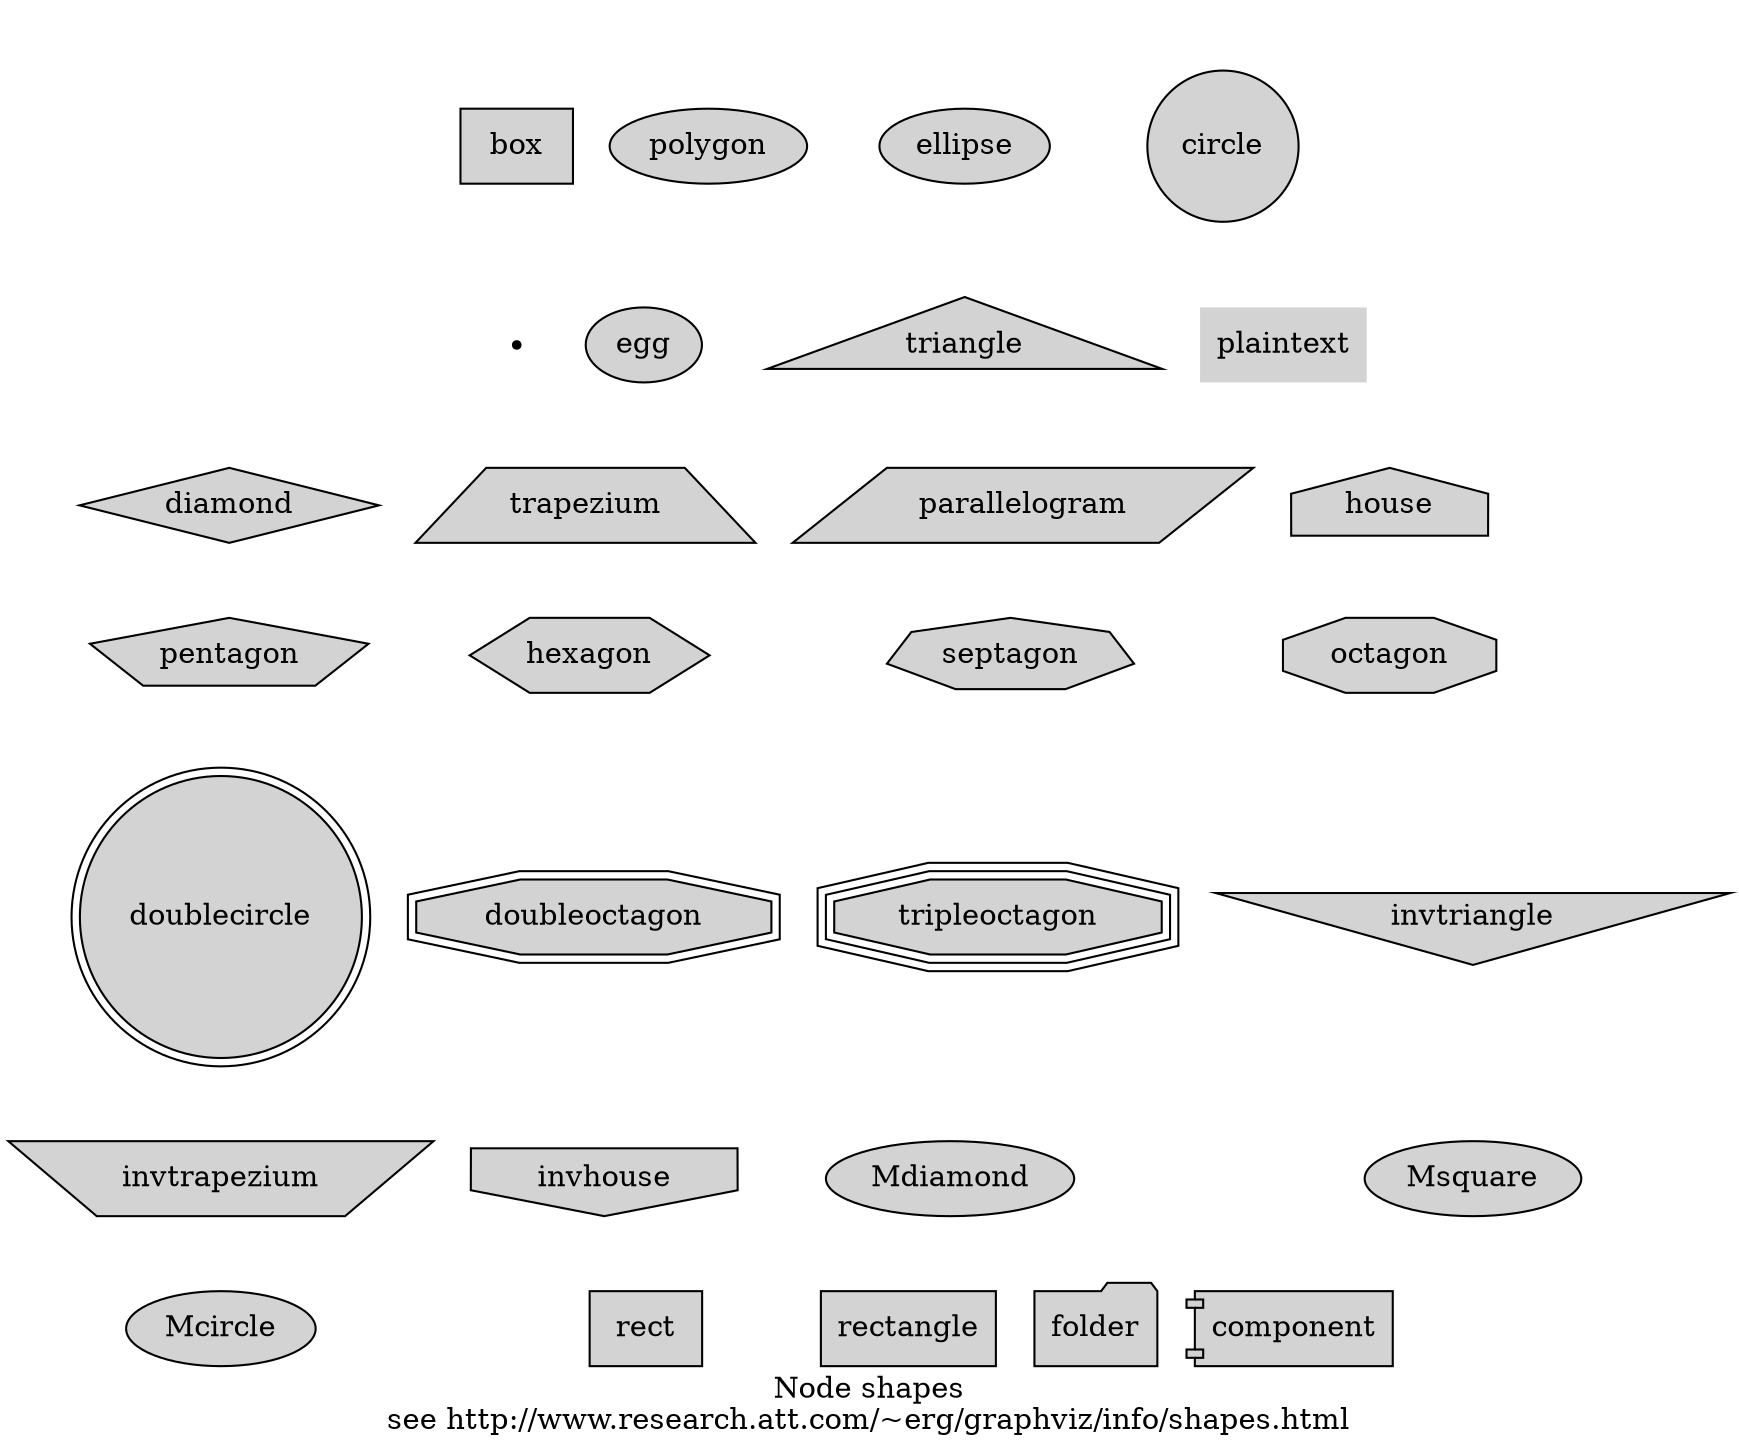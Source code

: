 digraph test {

 graph [label="Node shapes\nsee http://www.research.att.com/~erg/graphviz/info/shapes.html"];
 node [style=filled];
 edge [style=invis,dir=none];

 { graph [rank=same];
	box [shape=box];
	ellipse [shape=ellipse];
	circle [shape=circle];
	box -> ellipse;
	ellipse -> circle;
	};
 { graph [rank=same];
	point [shape=point];
	triangle [shape=triangle];
	plaintext [shape=plaintext];
	point -> triangle;
	triangle -> plaintext;
	};
  { graph [rank=same];
	diamond [shape=diamond];
	trapezium [shape=trapezium];
	parallelogram [shape=parallelogram];
	house [shape=house];
	diamond -> trapezium;
	trapezium -> parallelogram;
	parallelogram -> house;
	};
  { graph [rank=same];
	pentagon [shape=pentagon];
	hexagon [shape=hexagon];
	septagon [shape=septagon];
	octagon [shape=octagon];
	pentagon -> hexagon;
	hexagon -> septagon;
	septagon -> octagon;
	};
  { graph [rank=same];
	doublecircle [shape=doublecircle];
	doubleoctagon [shape=doubleoctagon];
	tripleoctagon [shape=tripleoctagon];
	invtriangle [shape=invtriangle];
	doublecircle -> doubleoctagon;
	doubleoctagon -> tripleoctagon;
	tripleoctagon -> invtriangle;
	};
  { graph [rank=same];
	invtrapezium [shape=invtrapezium];
	invhouse [shape=invhouse];
	invtrapezium -> invhouse;
	};
  { graph [rank=same];
	rect [shape=rect];
	rectangle [shape=rectangle];
        folder [shape=folder];
        component [shape=component];
	rect -> rectangle;
        rectangle -> folder;
        folder -> component;
	};

  box -> point;
  polygon -> egg;
  ellipse -> triangle;
  circle -> plaintext;

  point -> diamond;
  egg -> trapezium;
  triangle -> parallelogram;
  plaintext -> house;

  diamond -> pentagon;
  trapezium -> hexagon;
  parallelogram -> septagon;
  house -> octagon;

  pentagon -> doublecircle;
  hexagon -> doubleoctagon;
  septagon -> tripleoctagon;
  octagon -> invtriangle;

  doublecircle -> invtrapezium;
  doubleoctagon -> invhouse;
  tripleoctagon -> Mdiamond;
  invtriangle -> Msquare;

  invtrapezium -> Mcircle;
  invhouse -> rect;
  Mdiamond -> rectangle;
}

	
